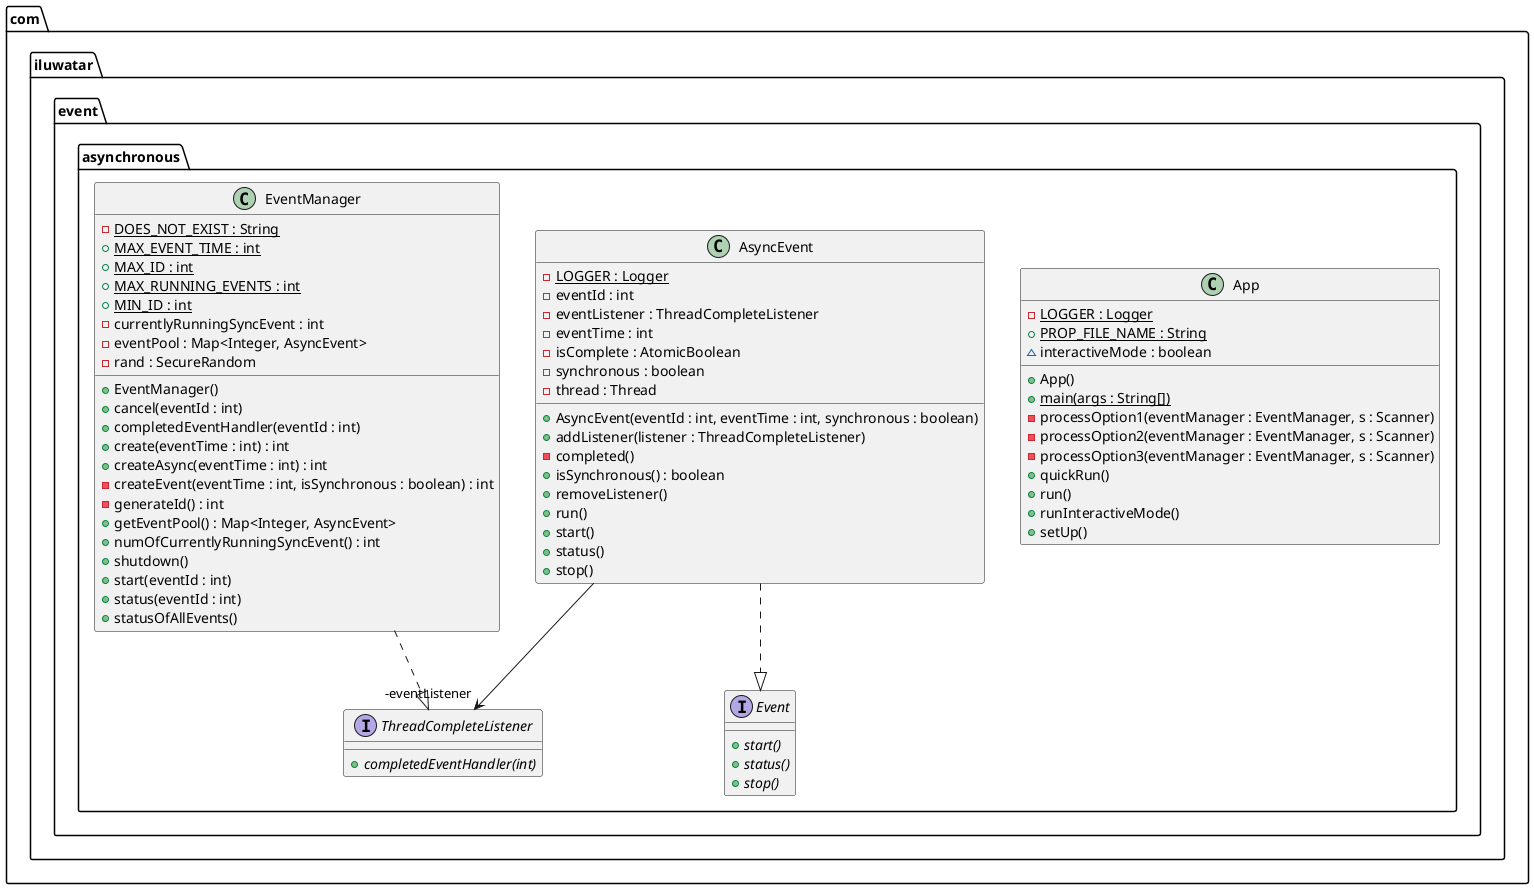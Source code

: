 @startuml
package com.iluwatar.event.asynchronous {
  class App {
    - LOGGER : Logger {static}
    + PROP_FILE_NAME : String {static}
    ~ interactiveMode : boolean
    + App()
    + main(args : String[]) {static}
    - processOption1(eventManager : EventManager, s : Scanner)
    - processOption2(eventManager : EventManager, s : Scanner)
    - processOption3(eventManager : EventManager, s : Scanner)
    + quickRun()
    + run()
    + runInteractiveMode()
    + setUp()
  }
  class AsyncEvent {
    - LOGGER : Logger {static}
    - eventId : int
    - eventListener : ThreadCompleteListener
    - eventTime : int
    - isComplete : AtomicBoolean
    - synchronous : boolean
    - thread : Thread
    + AsyncEvent(eventId : int, eventTime : int, synchronous : boolean)
    + addListener(listener : ThreadCompleteListener)
    - completed()
    + isSynchronous() : boolean
    + removeListener()
    + run()
    + start()
    + status()
    + stop()
  }
  interface Event {
    + start() {abstract}
    + status() {abstract}
    + stop() {abstract}
  }
  class EventManager {
    - DOES_NOT_EXIST : String {static}
    + MAX_EVENT_TIME : int {static}
    + MAX_ID : int {static}
    + MAX_RUNNING_EVENTS : int {static}
    + MIN_ID : int {static}
    - currentlyRunningSyncEvent : int
    - eventPool : Map<Integer, AsyncEvent>
    - rand : SecureRandom
    + EventManager()
    + cancel(eventId : int)
    + completedEventHandler(eventId : int)
    + create(eventTime : int) : int
    + createAsync(eventTime : int) : int
    - createEvent(eventTime : int, isSynchronous : boolean) : int
    - generateId() : int
    + getEventPool() : Map<Integer, AsyncEvent>
    + numOfCurrentlyRunningSyncEvent() : int
    + shutdown()
    + start(eventId : int)
    + status(eventId : int)
    + statusOfAllEvents()
  }
  interface ThreadCompleteListener {
    + completedEventHandler(int) {abstract}
  }
}
AsyncEvent -->  "-eventListener" ThreadCompleteListener
AsyncEvent ..|> Event 
EventManager ..|> ThreadCompleteListener 
@enduml